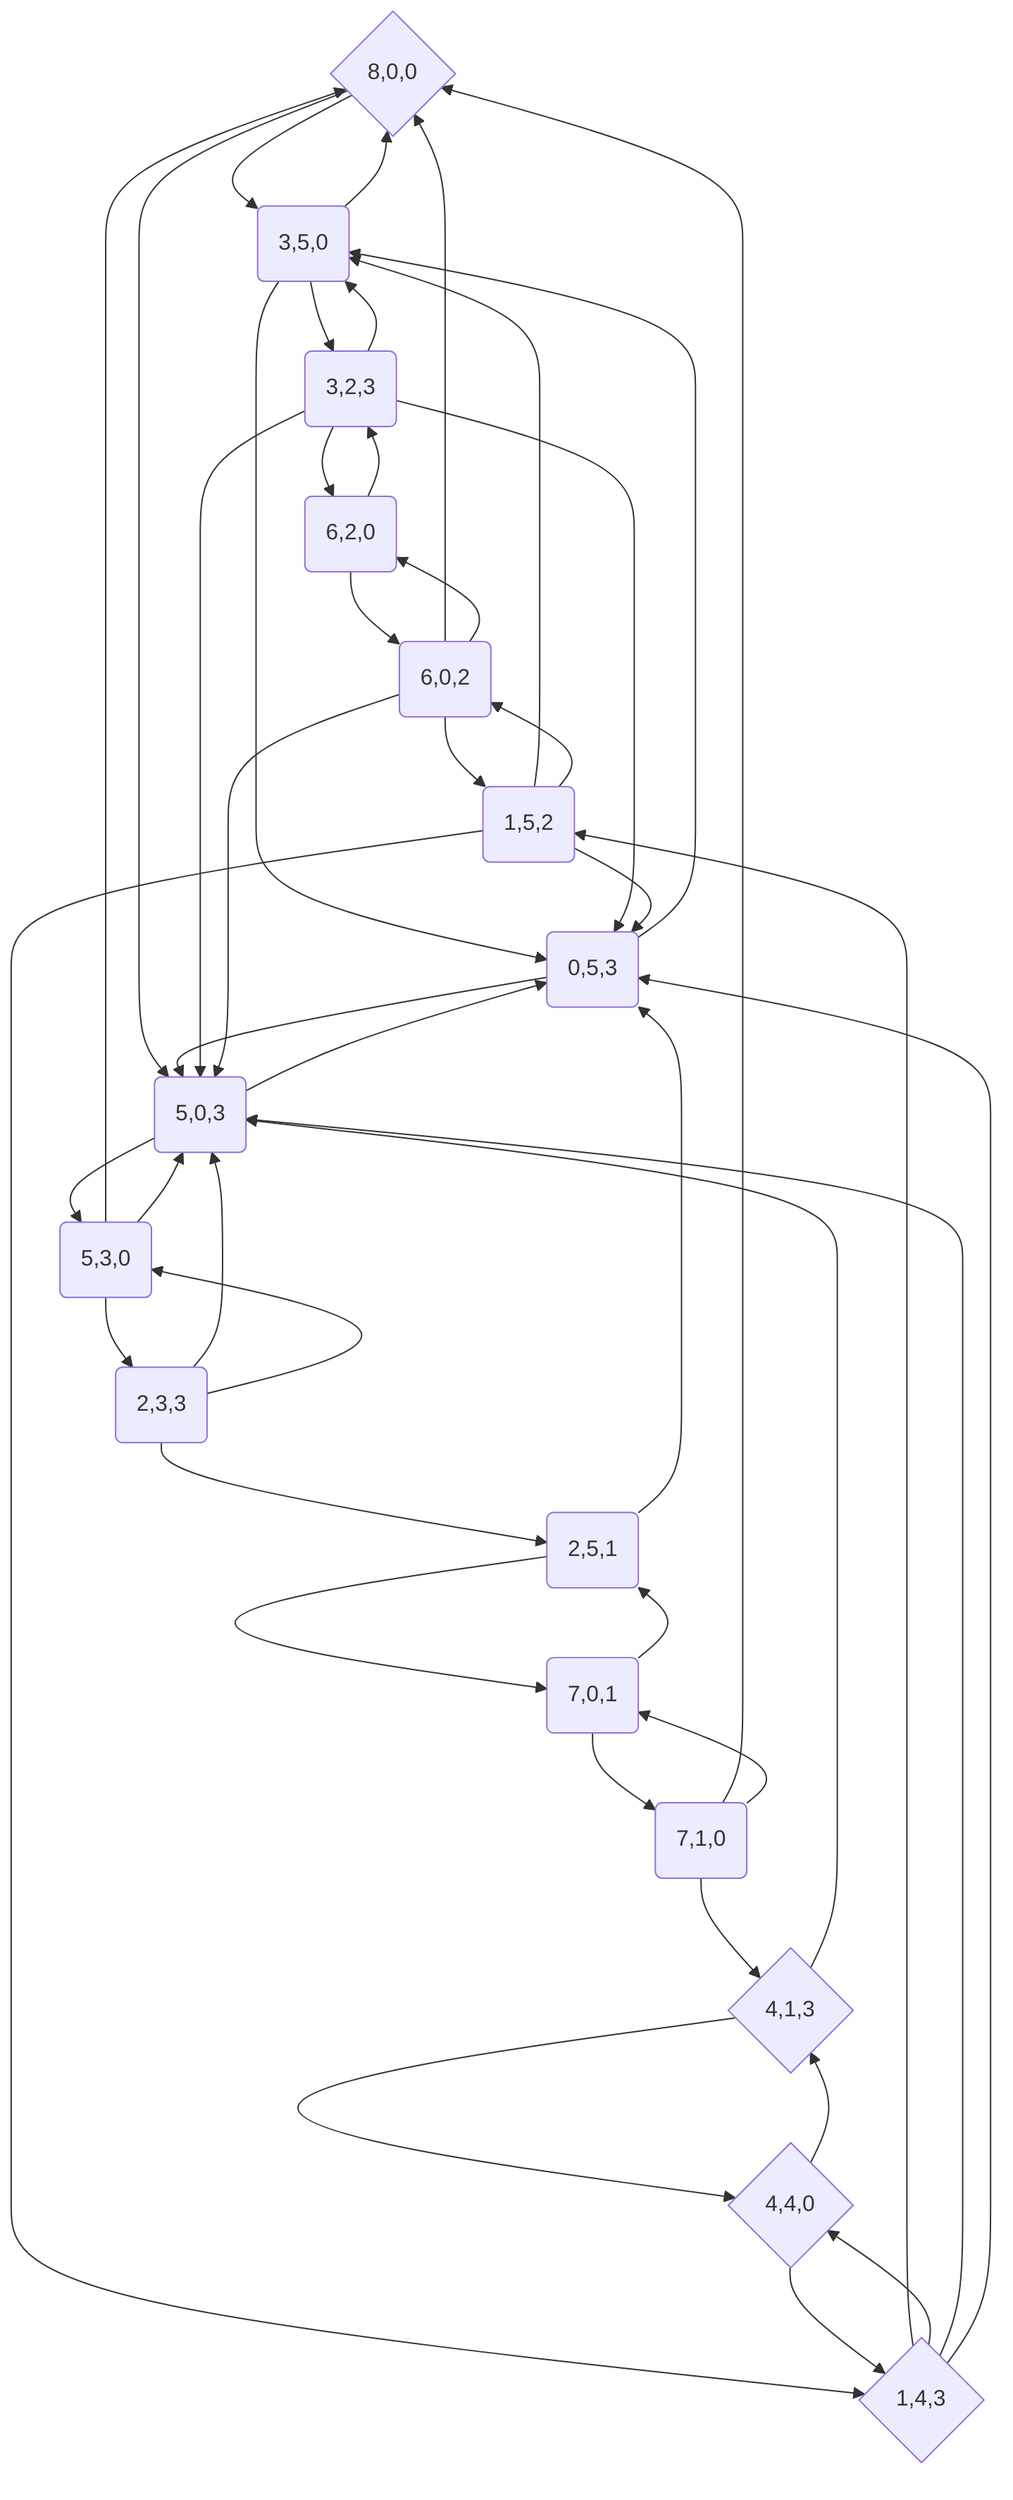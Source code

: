 graph TB
A{8,0,0}
AB(5,0,3)
AC(2,3,3)
B(3,5,0)
BC(0,5,3)
BD(2,5,1)
BE(7,0,1)
BF(7,1,0)
BBC(3,2,3)
C(5,3,0)
D(6,2,0)
DD(6,0,2)
E(1,5,2)
F{1,4,3}
G{4,4,0}
H{4,1,3}

A --> B
B --> A
A --> AB
AB --> BC
AB --> C
AC --> AB
AC --> BD
AC --> C
B --> BBC
B --> BC
BC --> B
BC --> AB
BBC --> B
BBC --> D
BBC --> AB
BBC --> BC
BD --> BE
BD --> BC
BE --> BF
BE --> BD
BF --> A
BF --> H
BF --> BE
C --> A
C-->AB
C --> AC
D --> DD
D --> BBC
DD --> A
DD --> D
E --> B
E --> BC
E --> DD
E --> F
DD --> E
DD --> AB
F --> E
F --> G
F --> AB
F --> BC

G --> F
G --> H
H --> G
H --> AB